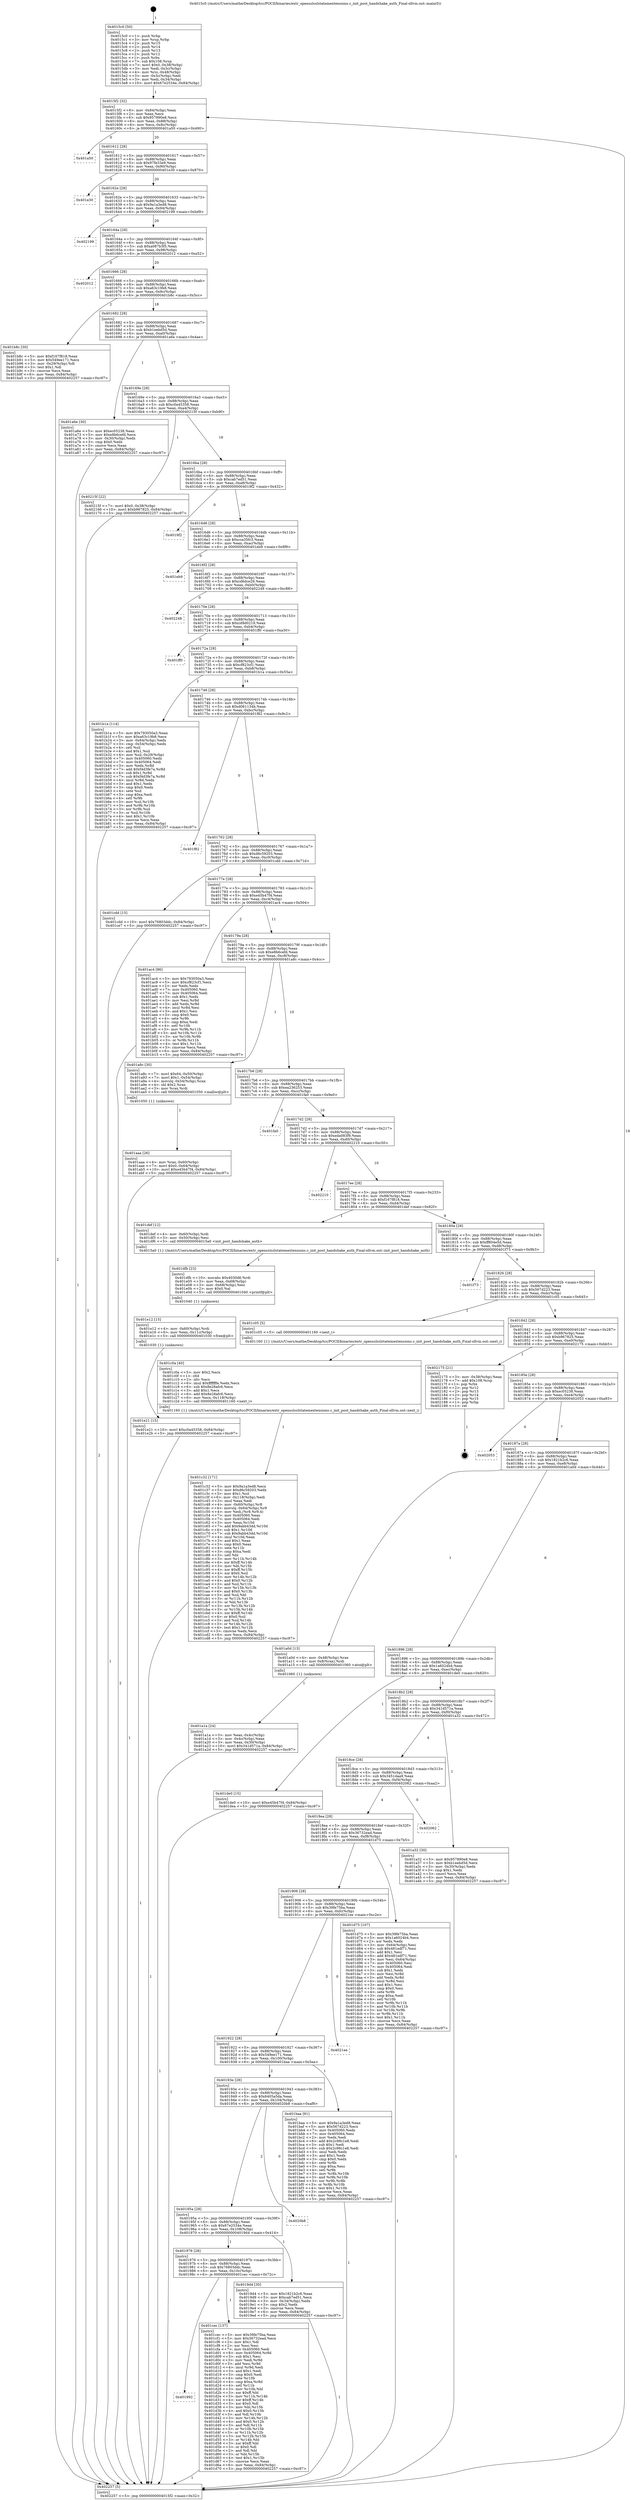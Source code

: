 digraph "0x4015c0" {
  label = "0x4015c0 (/mnt/c/Users/mathe/Desktop/tcc/POCII/binaries/extr_opensslsslstatemextensions.c_init_post_handshake_auth_Final-ollvm.out::main(0))"
  labelloc = "t"
  node[shape=record]

  Entry [label="",width=0.3,height=0.3,shape=circle,fillcolor=black,style=filled]
  "0x4015f2" [label="{
     0x4015f2 [32]\l
     | [instrs]\l
     &nbsp;&nbsp;0x4015f2 \<+6\>: mov -0x84(%rbp),%eax\l
     &nbsp;&nbsp;0x4015f8 \<+2\>: mov %eax,%ecx\l
     &nbsp;&nbsp;0x4015fa \<+6\>: sub $0x957890e8,%ecx\l
     &nbsp;&nbsp;0x401600 \<+6\>: mov %eax,-0x88(%rbp)\l
     &nbsp;&nbsp;0x401606 \<+6\>: mov %ecx,-0x8c(%rbp)\l
     &nbsp;&nbsp;0x40160c \<+6\>: je 0000000000401a50 \<main+0x490\>\l
  }"]
  "0x401a50" [label="{
     0x401a50\l
  }", style=dashed]
  "0x401612" [label="{
     0x401612 [28]\l
     | [instrs]\l
     &nbsp;&nbsp;0x401612 \<+5\>: jmp 0000000000401617 \<main+0x57\>\l
     &nbsp;&nbsp;0x401617 \<+6\>: mov -0x88(%rbp),%eax\l
     &nbsp;&nbsp;0x40161d \<+5\>: sub $0x97fe33e9,%eax\l
     &nbsp;&nbsp;0x401622 \<+6\>: mov %eax,-0x90(%rbp)\l
     &nbsp;&nbsp;0x401628 \<+6\>: je 0000000000401e30 \<main+0x870\>\l
  }"]
  Exit [label="",width=0.3,height=0.3,shape=circle,fillcolor=black,style=filled,peripheries=2]
  "0x401e30" [label="{
     0x401e30\l
  }", style=dashed]
  "0x40162e" [label="{
     0x40162e [28]\l
     | [instrs]\l
     &nbsp;&nbsp;0x40162e \<+5\>: jmp 0000000000401633 \<main+0x73\>\l
     &nbsp;&nbsp;0x401633 \<+6\>: mov -0x88(%rbp),%eax\l
     &nbsp;&nbsp;0x401639 \<+5\>: sub $0x9a1a3ed8,%eax\l
     &nbsp;&nbsp;0x40163e \<+6\>: mov %eax,-0x94(%rbp)\l
     &nbsp;&nbsp;0x401644 \<+6\>: je 0000000000402199 \<main+0xbd9\>\l
  }"]
  "0x401e21" [label="{
     0x401e21 [15]\l
     | [instrs]\l
     &nbsp;&nbsp;0x401e21 \<+10\>: movl $0xc0a45358,-0x84(%rbp)\l
     &nbsp;&nbsp;0x401e2b \<+5\>: jmp 0000000000402257 \<main+0xc97\>\l
  }"]
  "0x402199" [label="{
     0x402199\l
  }", style=dashed]
  "0x40164a" [label="{
     0x40164a [28]\l
     | [instrs]\l
     &nbsp;&nbsp;0x40164a \<+5\>: jmp 000000000040164f \<main+0x8f\>\l
     &nbsp;&nbsp;0x40164f \<+6\>: mov -0x88(%rbp),%eax\l
     &nbsp;&nbsp;0x401655 \<+5\>: sub $0xa087b3f5,%eax\l
     &nbsp;&nbsp;0x40165a \<+6\>: mov %eax,-0x98(%rbp)\l
     &nbsp;&nbsp;0x401660 \<+6\>: je 0000000000402012 \<main+0xa52\>\l
  }"]
  "0x401e12" [label="{
     0x401e12 [15]\l
     | [instrs]\l
     &nbsp;&nbsp;0x401e12 \<+4\>: mov -0x60(%rbp),%rdi\l
     &nbsp;&nbsp;0x401e16 \<+6\>: mov %eax,-0x11c(%rbp)\l
     &nbsp;&nbsp;0x401e1c \<+5\>: call 0000000000401030 \<free@plt\>\l
     | [calls]\l
     &nbsp;&nbsp;0x401030 \{1\} (unknown)\l
  }"]
  "0x402012" [label="{
     0x402012\l
  }", style=dashed]
  "0x401666" [label="{
     0x401666 [28]\l
     | [instrs]\l
     &nbsp;&nbsp;0x401666 \<+5\>: jmp 000000000040166b \<main+0xab\>\l
     &nbsp;&nbsp;0x40166b \<+6\>: mov -0x88(%rbp),%eax\l
     &nbsp;&nbsp;0x401671 \<+5\>: sub $0xa63c19b8,%eax\l
     &nbsp;&nbsp;0x401676 \<+6\>: mov %eax,-0x9c(%rbp)\l
     &nbsp;&nbsp;0x40167c \<+6\>: je 0000000000401b8c \<main+0x5cc\>\l
  }"]
  "0x401dfb" [label="{
     0x401dfb [23]\l
     | [instrs]\l
     &nbsp;&nbsp;0x401dfb \<+10\>: movabs $0x4030d6,%rdi\l
     &nbsp;&nbsp;0x401e05 \<+3\>: mov %eax,-0x68(%rbp)\l
     &nbsp;&nbsp;0x401e08 \<+3\>: mov -0x68(%rbp),%esi\l
     &nbsp;&nbsp;0x401e0b \<+2\>: mov $0x0,%al\l
     &nbsp;&nbsp;0x401e0d \<+5\>: call 0000000000401040 \<printf@plt\>\l
     | [calls]\l
     &nbsp;&nbsp;0x401040 \{1\} (unknown)\l
  }"]
  "0x401b8c" [label="{
     0x401b8c [30]\l
     | [instrs]\l
     &nbsp;&nbsp;0x401b8c \<+5\>: mov $0xf167f818,%eax\l
     &nbsp;&nbsp;0x401b91 \<+5\>: mov $0x549ee171,%ecx\l
     &nbsp;&nbsp;0x401b96 \<+3\>: mov -0x29(%rbp),%dl\l
     &nbsp;&nbsp;0x401b99 \<+3\>: test $0x1,%dl\l
     &nbsp;&nbsp;0x401b9c \<+3\>: cmovne %ecx,%eax\l
     &nbsp;&nbsp;0x401b9f \<+6\>: mov %eax,-0x84(%rbp)\l
     &nbsp;&nbsp;0x401ba5 \<+5\>: jmp 0000000000402257 \<main+0xc97\>\l
  }"]
  "0x401682" [label="{
     0x401682 [28]\l
     | [instrs]\l
     &nbsp;&nbsp;0x401682 \<+5\>: jmp 0000000000401687 \<main+0xc7\>\l
     &nbsp;&nbsp;0x401687 \<+6\>: mov -0x88(%rbp),%eax\l
     &nbsp;&nbsp;0x40168d \<+5\>: sub $0xb1eebd5d,%eax\l
     &nbsp;&nbsp;0x401692 \<+6\>: mov %eax,-0xa0(%rbp)\l
     &nbsp;&nbsp;0x401698 \<+6\>: je 0000000000401a6e \<main+0x4ae\>\l
  }"]
  "0x401992" [label="{
     0x401992\l
  }", style=dashed]
  "0x401a6e" [label="{
     0x401a6e [30]\l
     | [instrs]\l
     &nbsp;&nbsp;0x401a6e \<+5\>: mov $0xec05238,%eax\l
     &nbsp;&nbsp;0x401a73 \<+5\>: mov $0xe8b6cefd,%ecx\l
     &nbsp;&nbsp;0x401a78 \<+3\>: mov -0x30(%rbp),%edx\l
     &nbsp;&nbsp;0x401a7b \<+3\>: cmp $0x0,%edx\l
     &nbsp;&nbsp;0x401a7e \<+3\>: cmove %ecx,%eax\l
     &nbsp;&nbsp;0x401a81 \<+6\>: mov %eax,-0x84(%rbp)\l
     &nbsp;&nbsp;0x401a87 \<+5\>: jmp 0000000000402257 \<main+0xc97\>\l
  }"]
  "0x40169e" [label="{
     0x40169e [28]\l
     | [instrs]\l
     &nbsp;&nbsp;0x40169e \<+5\>: jmp 00000000004016a3 \<main+0xe3\>\l
     &nbsp;&nbsp;0x4016a3 \<+6\>: mov -0x88(%rbp),%eax\l
     &nbsp;&nbsp;0x4016a9 \<+5\>: sub $0xc0a45358,%eax\l
     &nbsp;&nbsp;0x4016ae \<+6\>: mov %eax,-0xa4(%rbp)\l
     &nbsp;&nbsp;0x4016b4 \<+6\>: je 000000000040215f \<main+0xb9f\>\l
  }"]
  "0x401cec" [label="{
     0x401cec [137]\l
     | [instrs]\l
     &nbsp;&nbsp;0x401cec \<+5\>: mov $0x39fe75ba,%eax\l
     &nbsp;&nbsp;0x401cf1 \<+5\>: mov $0x36732ead,%ecx\l
     &nbsp;&nbsp;0x401cf6 \<+2\>: mov $0x1,%dl\l
     &nbsp;&nbsp;0x401cf8 \<+2\>: xor %esi,%esi\l
     &nbsp;&nbsp;0x401cfa \<+7\>: mov 0x405060,%edi\l
     &nbsp;&nbsp;0x401d01 \<+8\>: mov 0x405064,%r8d\l
     &nbsp;&nbsp;0x401d09 \<+3\>: sub $0x1,%esi\l
     &nbsp;&nbsp;0x401d0c \<+3\>: mov %edi,%r9d\l
     &nbsp;&nbsp;0x401d0f \<+3\>: add %esi,%r9d\l
     &nbsp;&nbsp;0x401d12 \<+4\>: imul %r9d,%edi\l
     &nbsp;&nbsp;0x401d16 \<+3\>: and $0x1,%edi\l
     &nbsp;&nbsp;0x401d19 \<+3\>: cmp $0x0,%edi\l
     &nbsp;&nbsp;0x401d1c \<+4\>: sete %r10b\l
     &nbsp;&nbsp;0x401d20 \<+4\>: cmp $0xa,%r8d\l
     &nbsp;&nbsp;0x401d24 \<+4\>: setl %r11b\l
     &nbsp;&nbsp;0x401d28 \<+3\>: mov %r10b,%bl\l
     &nbsp;&nbsp;0x401d2b \<+3\>: xor $0xff,%bl\l
     &nbsp;&nbsp;0x401d2e \<+3\>: mov %r11b,%r14b\l
     &nbsp;&nbsp;0x401d31 \<+4\>: xor $0xff,%r14b\l
     &nbsp;&nbsp;0x401d35 \<+3\>: xor $0x0,%dl\l
     &nbsp;&nbsp;0x401d38 \<+3\>: mov %bl,%r15b\l
     &nbsp;&nbsp;0x401d3b \<+4\>: and $0x0,%r15b\l
     &nbsp;&nbsp;0x401d3f \<+3\>: and %dl,%r10b\l
     &nbsp;&nbsp;0x401d42 \<+3\>: mov %r14b,%r12b\l
     &nbsp;&nbsp;0x401d45 \<+4\>: and $0x0,%r12b\l
     &nbsp;&nbsp;0x401d49 \<+3\>: and %dl,%r11b\l
     &nbsp;&nbsp;0x401d4c \<+3\>: or %r10b,%r15b\l
     &nbsp;&nbsp;0x401d4f \<+3\>: or %r11b,%r12b\l
     &nbsp;&nbsp;0x401d52 \<+3\>: xor %r12b,%r15b\l
     &nbsp;&nbsp;0x401d55 \<+3\>: or %r14b,%bl\l
     &nbsp;&nbsp;0x401d58 \<+3\>: xor $0xff,%bl\l
     &nbsp;&nbsp;0x401d5b \<+3\>: or $0x0,%dl\l
     &nbsp;&nbsp;0x401d5e \<+2\>: and %dl,%bl\l
     &nbsp;&nbsp;0x401d60 \<+3\>: or %bl,%r15b\l
     &nbsp;&nbsp;0x401d63 \<+4\>: test $0x1,%r15b\l
     &nbsp;&nbsp;0x401d67 \<+3\>: cmovne %ecx,%eax\l
     &nbsp;&nbsp;0x401d6a \<+6\>: mov %eax,-0x84(%rbp)\l
     &nbsp;&nbsp;0x401d70 \<+5\>: jmp 0000000000402257 \<main+0xc97\>\l
  }"]
  "0x40215f" [label="{
     0x40215f [22]\l
     | [instrs]\l
     &nbsp;&nbsp;0x40215f \<+7\>: movl $0x0,-0x38(%rbp)\l
     &nbsp;&nbsp;0x402166 \<+10\>: movl $0xb967825,-0x84(%rbp)\l
     &nbsp;&nbsp;0x402170 \<+5\>: jmp 0000000000402257 \<main+0xc97\>\l
  }"]
  "0x4016ba" [label="{
     0x4016ba [28]\l
     | [instrs]\l
     &nbsp;&nbsp;0x4016ba \<+5\>: jmp 00000000004016bf \<main+0xff\>\l
     &nbsp;&nbsp;0x4016bf \<+6\>: mov -0x88(%rbp),%eax\l
     &nbsp;&nbsp;0x4016c5 \<+5\>: sub $0xcab7ed51,%eax\l
     &nbsp;&nbsp;0x4016ca \<+6\>: mov %eax,-0xa8(%rbp)\l
     &nbsp;&nbsp;0x4016d0 \<+6\>: je 00000000004019f2 \<main+0x432\>\l
  }"]
  "0x401c32" [label="{
     0x401c32 [171]\l
     | [instrs]\l
     &nbsp;&nbsp;0x401c32 \<+5\>: mov $0x9a1a3ed8,%ecx\l
     &nbsp;&nbsp;0x401c37 \<+5\>: mov $0xd6c59203,%edx\l
     &nbsp;&nbsp;0x401c3c \<+3\>: mov $0x1,%sil\l
     &nbsp;&nbsp;0x401c3f \<+6\>: mov -0x118(%rbp),%edi\l
     &nbsp;&nbsp;0x401c45 \<+3\>: imul %eax,%edi\l
     &nbsp;&nbsp;0x401c48 \<+4\>: mov -0x60(%rbp),%r8\l
     &nbsp;&nbsp;0x401c4c \<+4\>: movslq -0x64(%rbp),%r9\l
     &nbsp;&nbsp;0x401c50 \<+4\>: mov %edi,(%r8,%r9,4)\l
     &nbsp;&nbsp;0x401c54 \<+7\>: mov 0x405060,%eax\l
     &nbsp;&nbsp;0x401c5b \<+7\>: mov 0x405064,%edi\l
     &nbsp;&nbsp;0x401c62 \<+3\>: mov %eax,%r10d\l
     &nbsp;&nbsp;0x401c65 \<+7\>: add $0x9abb43dd,%r10d\l
     &nbsp;&nbsp;0x401c6c \<+4\>: sub $0x1,%r10d\l
     &nbsp;&nbsp;0x401c70 \<+7\>: sub $0x9abb43dd,%r10d\l
     &nbsp;&nbsp;0x401c77 \<+4\>: imul %r10d,%eax\l
     &nbsp;&nbsp;0x401c7b \<+3\>: and $0x1,%eax\l
     &nbsp;&nbsp;0x401c7e \<+3\>: cmp $0x0,%eax\l
     &nbsp;&nbsp;0x401c81 \<+4\>: sete %r11b\l
     &nbsp;&nbsp;0x401c85 \<+3\>: cmp $0xa,%edi\l
     &nbsp;&nbsp;0x401c88 \<+3\>: setl %bl\l
     &nbsp;&nbsp;0x401c8b \<+3\>: mov %r11b,%r14b\l
     &nbsp;&nbsp;0x401c8e \<+4\>: xor $0xff,%r14b\l
     &nbsp;&nbsp;0x401c92 \<+3\>: mov %bl,%r15b\l
     &nbsp;&nbsp;0x401c95 \<+4\>: xor $0xff,%r15b\l
     &nbsp;&nbsp;0x401c99 \<+4\>: xor $0x0,%sil\l
     &nbsp;&nbsp;0x401c9d \<+3\>: mov %r14b,%r12b\l
     &nbsp;&nbsp;0x401ca0 \<+4\>: and $0x0,%r12b\l
     &nbsp;&nbsp;0x401ca4 \<+3\>: and %sil,%r11b\l
     &nbsp;&nbsp;0x401ca7 \<+3\>: mov %r15b,%r13b\l
     &nbsp;&nbsp;0x401caa \<+4\>: and $0x0,%r13b\l
     &nbsp;&nbsp;0x401cae \<+3\>: and %sil,%bl\l
     &nbsp;&nbsp;0x401cb1 \<+3\>: or %r11b,%r12b\l
     &nbsp;&nbsp;0x401cb4 \<+3\>: or %bl,%r13b\l
     &nbsp;&nbsp;0x401cb7 \<+3\>: xor %r13b,%r12b\l
     &nbsp;&nbsp;0x401cba \<+3\>: or %r15b,%r14b\l
     &nbsp;&nbsp;0x401cbd \<+4\>: xor $0xff,%r14b\l
     &nbsp;&nbsp;0x401cc1 \<+4\>: or $0x0,%sil\l
     &nbsp;&nbsp;0x401cc5 \<+3\>: and %sil,%r14b\l
     &nbsp;&nbsp;0x401cc8 \<+3\>: or %r14b,%r12b\l
     &nbsp;&nbsp;0x401ccb \<+4\>: test $0x1,%r12b\l
     &nbsp;&nbsp;0x401ccf \<+3\>: cmovne %edx,%ecx\l
     &nbsp;&nbsp;0x401cd2 \<+6\>: mov %ecx,-0x84(%rbp)\l
     &nbsp;&nbsp;0x401cd8 \<+5\>: jmp 0000000000402257 \<main+0xc97\>\l
  }"]
  "0x4019f2" [label="{
     0x4019f2\l
  }", style=dashed]
  "0x4016d6" [label="{
     0x4016d6 [28]\l
     | [instrs]\l
     &nbsp;&nbsp;0x4016d6 \<+5\>: jmp 00000000004016db \<main+0x11b\>\l
     &nbsp;&nbsp;0x4016db \<+6\>: mov -0x88(%rbp),%eax\l
     &nbsp;&nbsp;0x4016e1 \<+5\>: sub $0xcca35fc3,%eax\l
     &nbsp;&nbsp;0x4016e6 \<+6\>: mov %eax,-0xac(%rbp)\l
     &nbsp;&nbsp;0x4016ec \<+6\>: je 0000000000401eb9 \<main+0x8f9\>\l
  }"]
  "0x401c0a" [label="{
     0x401c0a [40]\l
     | [instrs]\l
     &nbsp;&nbsp;0x401c0a \<+5\>: mov $0x2,%ecx\l
     &nbsp;&nbsp;0x401c0f \<+1\>: cltd\l
     &nbsp;&nbsp;0x401c10 \<+2\>: idiv %ecx\l
     &nbsp;&nbsp;0x401c12 \<+6\>: imul $0xfffffffe,%edx,%ecx\l
     &nbsp;&nbsp;0x401c18 \<+6\>: sub $0x8e28afc6,%ecx\l
     &nbsp;&nbsp;0x401c1e \<+3\>: add $0x1,%ecx\l
     &nbsp;&nbsp;0x401c21 \<+6\>: add $0x8e28afc6,%ecx\l
     &nbsp;&nbsp;0x401c27 \<+6\>: mov %ecx,-0x118(%rbp)\l
     &nbsp;&nbsp;0x401c2d \<+5\>: call 0000000000401160 \<next_i\>\l
     | [calls]\l
     &nbsp;&nbsp;0x401160 \{1\} (/mnt/c/Users/mathe/Desktop/tcc/POCII/binaries/extr_opensslsslstatemextensions.c_init_post_handshake_auth_Final-ollvm.out::next_i)\l
  }"]
  "0x401eb9" [label="{
     0x401eb9\l
  }", style=dashed]
  "0x4016f2" [label="{
     0x4016f2 [28]\l
     | [instrs]\l
     &nbsp;&nbsp;0x4016f2 \<+5\>: jmp 00000000004016f7 \<main+0x137\>\l
     &nbsp;&nbsp;0x4016f7 \<+6\>: mov -0x88(%rbp),%eax\l
     &nbsp;&nbsp;0x4016fd \<+5\>: sub $0xcd6dce29,%eax\l
     &nbsp;&nbsp;0x401702 \<+6\>: mov %eax,-0xb0(%rbp)\l
     &nbsp;&nbsp;0x401708 \<+6\>: je 0000000000402248 \<main+0xc88\>\l
  }"]
  "0x401aaa" [label="{
     0x401aaa [26]\l
     | [instrs]\l
     &nbsp;&nbsp;0x401aaa \<+4\>: mov %rax,-0x60(%rbp)\l
     &nbsp;&nbsp;0x401aae \<+7\>: movl $0x0,-0x64(%rbp)\l
     &nbsp;&nbsp;0x401ab5 \<+10\>: movl $0xe45b47f4,-0x84(%rbp)\l
     &nbsp;&nbsp;0x401abf \<+5\>: jmp 0000000000402257 \<main+0xc97\>\l
  }"]
  "0x402248" [label="{
     0x402248\l
  }", style=dashed]
  "0x40170e" [label="{
     0x40170e [28]\l
     | [instrs]\l
     &nbsp;&nbsp;0x40170e \<+5\>: jmp 0000000000401713 \<main+0x153\>\l
     &nbsp;&nbsp;0x401713 \<+6\>: mov -0x88(%rbp),%eax\l
     &nbsp;&nbsp;0x401719 \<+5\>: sub $0xcd9d0219,%eax\l
     &nbsp;&nbsp;0x40171e \<+6\>: mov %eax,-0xb4(%rbp)\l
     &nbsp;&nbsp;0x401724 \<+6\>: je 0000000000401ff0 \<main+0xa30\>\l
  }"]
  "0x401a1a" [label="{
     0x401a1a [24]\l
     | [instrs]\l
     &nbsp;&nbsp;0x401a1a \<+3\>: mov %eax,-0x4c(%rbp)\l
     &nbsp;&nbsp;0x401a1d \<+3\>: mov -0x4c(%rbp),%eax\l
     &nbsp;&nbsp;0x401a20 \<+3\>: mov %eax,-0x30(%rbp)\l
     &nbsp;&nbsp;0x401a23 \<+10\>: movl $0x341d571a,-0x84(%rbp)\l
     &nbsp;&nbsp;0x401a2d \<+5\>: jmp 0000000000402257 \<main+0xc97\>\l
  }"]
  "0x401ff0" [label="{
     0x401ff0\l
  }", style=dashed]
  "0x40172a" [label="{
     0x40172a [28]\l
     | [instrs]\l
     &nbsp;&nbsp;0x40172a \<+5\>: jmp 000000000040172f \<main+0x16f\>\l
     &nbsp;&nbsp;0x40172f \<+6\>: mov -0x88(%rbp),%eax\l
     &nbsp;&nbsp;0x401735 \<+5\>: sub $0xcf823cf1,%eax\l
     &nbsp;&nbsp;0x40173a \<+6\>: mov %eax,-0xb8(%rbp)\l
     &nbsp;&nbsp;0x401740 \<+6\>: je 0000000000401b1a \<main+0x55a\>\l
  }"]
  "0x4015c0" [label="{
     0x4015c0 [50]\l
     | [instrs]\l
     &nbsp;&nbsp;0x4015c0 \<+1\>: push %rbp\l
     &nbsp;&nbsp;0x4015c1 \<+3\>: mov %rsp,%rbp\l
     &nbsp;&nbsp;0x4015c4 \<+2\>: push %r15\l
     &nbsp;&nbsp;0x4015c6 \<+2\>: push %r14\l
     &nbsp;&nbsp;0x4015c8 \<+2\>: push %r13\l
     &nbsp;&nbsp;0x4015ca \<+2\>: push %r12\l
     &nbsp;&nbsp;0x4015cc \<+1\>: push %rbx\l
     &nbsp;&nbsp;0x4015cd \<+7\>: sub $0x108,%rsp\l
     &nbsp;&nbsp;0x4015d4 \<+7\>: movl $0x0,-0x38(%rbp)\l
     &nbsp;&nbsp;0x4015db \<+3\>: mov %edi,-0x3c(%rbp)\l
     &nbsp;&nbsp;0x4015de \<+4\>: mov %rsi,-0x48(%rbp)\l
     &nbsp;&nbsp;0x4015e2 \<+3\>: mov -0x3c(%rbp),%edi\l
     &nbsp;&nbsp;0x4015e5 \<+3\>: mov %edi,-0x34(%rbp)\l
     &nbsp;&nbsp;0x4015e8 \<+10\>: movl $0x67e2534e,-0x84(%rbp)\l
  }"]
  "0x401b1a" [label="{
     0x401b1a [114]\l
     | [instrs]\l
     &nbsp;&nbsp;0x401b1a \<+5\>: mov $0x793050a3,%eax\l
     &nbsp;&nbsp;0x401b1f \<+5\>: mov $0xa63c19b8,%ecx\l
     &nbsp;&nbsp;0x401b24 \<+3\>: mov -0x64(%rbp),%edx\l
     &nbsp;&nbsp;0x401b27 \<+3\>: cmp -0x54(%rbp),%edx\l
     &nbsp;&nbsp;0x401b2a \<+4\>: setl %sil\l
     &nbsp;&nbsp;0x401b2e \<+4\>: and $0x1,%sil\l
     &nbsp;&nbsp;0x401b32 \<+4\>: mov %sil,-0x29(%rbp)\l
     &nbsp;&nbsp;0x401b36 \<+7\>: mov 0x405060,%edx\l
     &nbsp;&nbsp;0x401b3d \<+7\>: mov 0x405064,%edi\l
     &nbsp;&nbsp;0x401b44 \<+3\>: mov %edx,%r8d\l
     &nbsp;&nbsp;0x401b47 \<+7\>: add $0xf4d3fe7a,%r8d\l
     &nbsp;&nbsp;0x401b4e \<+4\>: sub $0x1,%r8d\l
     &nbsp;&nbsp;0x401b52 \<+7\>: sub $0xf4d3fe7a,%r8d\l
     &nbsp;&nbsp;0x401b59 \<+4\>: imul %r8d,%edx\l
     &nbsp;&nbsp;0x401b5d \<+3\>: and $0x1,%edx\l
     &nbsp;&nbsp;0x401b60 \<+3\>: cmp $0x0,%edx\l
     &nbsp;&nbsp;0x401b63 \<+4\>: sete %sil\l
     &nbsp;&nbsp;0x401b67 \<+3\>: cmp $0xa,%edi\l
     &nbsp;&nbsp;0x401b6a \<+4\>: setl %r9b\l
     &nbsp;&nbsp;0x401b6e \<+3\>: mov %sil,%r10b\l
     &nbsp;&nbsp;0x401b71 \<+3\>: and %r9b,%r10b\l
     &nbsp;&nbsp;0x401b74 \<+3\>: xor %r9b,%sil\l
     &nbsp;&nbsp;0x401b77 \<+3\>: or %sil,%r10b\l
     &nbsp;&nbsp;0x401b7a \<+4\>: test $0x1,%r10b\l
     &nbsp;&nbsp;0x401b7e \<+3\>: cmovne %ecx,%eax\l
     &nbsp;&nbsp;0x401b81 \<+6\>: mov %eax,-0x84(%rbp)\l
     &nbsp;&nbsp;0x401b87 \<+5\>: jmp 0000000000402257 \<main+0xc97\>\l
  }"]
  "0x401746" [label="{
     0x401746 [28]\l
     | [instrs]\l
     &nbsp;&nbsp;0x401746 \<+5\>: jmp 000000000040174b \<main+0x18b\>\l
     &nbsp;&nbsp;0x40174b \<+6\>: mov -0x88(%rbp),%eax\l
     &nbsp;&nbsp;0x401751 \<+5\>: sub $0xd061134b,%eax\l
     &nbsp;&nbsp;0x401756 \<+6\>: mov %eax,-0xbc(%rbp)\l
     &nbsp;&nbsp;0x40175c \<+6\>: je 0000000000401f82 \<main+0x9c2\>\l
  }"]
  "0x402257" [label="{
     0x402257 [5]\l
     | [instrs]\l
     &nbsp;&nbsp;0x402257 \<+5\>: jmp 00000000004015f2 \<main+0x32\>\l
  }"]
  "0x401f82" [label="{
     0x401f82\l
  }", style=dashed]
  "0x401762" [label="{
     0x401762 [28]\l
     | [instrs]\l
     &nbsp;&nbsp;0x401762 \<+5\>: jmp 0000000000401767 \<main+0x1a7\>\l
     &nbsp;&nbsp;0x401767 \<+6\>: mov -0x88(%rbp),%eax\l
     &nbsp;&nbsp;0x40176d \<+5\>: sub $0xd6c59203,%eax\l
     &nbsp;&nbsp;0x401772 \<+6\>: mov %eax,-0xc0(%rbp)\l
     &nbsp;&nbsp;0x401778 \<+6\>: je 0000000000401cdd \<main+0x71d\>\l
  }"]
  "0x401976" [label="{
     0x401976 [28]\l
     | [instrs]\l
     &nbsp;&nbsp;0x401976 \<+5\>: jmp 000000000040197b \<main+0x3bb\>\l
     &nbsp;&nbsp;0x40197b \<+6\>: mov -0x88(%rbp),%eax\l
     &nbsp;&nbsp;0x401981 \<+5\>: sub $0x76803ddc,%eax\l
     &nbsp;&nbsp;0x401986 \<+6\>: mov %eax,-0x10c(%rbp)\l
     &nbsp;&nbsp;0x40198c \<+6\>: je 0000000000401cec \<main+0x72c\>\l
  }"]
  "0x401cdd" [label="{
     0x401cdd [15]\l
     | [instrs]\l
     &nbsp;&nbsp;0x401cdd \<+10\>: movl $0x76803ddc,-0x84(%rbp)\l
     &nbsp;&nbsp;0x401ce7 \<+5\>: jmp 0000000000402257 \<main+0xc97\>\l
  }"]
  "0x40177e" [label="{
     0x40177e [28]\l
     | [instrs]\l
     &nbsp;&nbsp;0x40177e \<+5\>: jmp 0000000000401783 \<main+0x1c3\>\l
     &nbsp;&nbsp;0x401783 \<+6\>: mov -0x88(%rbp),%eax\l
     &nbsp;&nbsp;0x401789 \<+5\>: sub $0xe45b47f4,%eax\l
     &nbsp;&nbsp;0x40178e \<+6\>: mov %eax,-0xc4(%rbp)\l
     &nbsp;&nbsp;0x401794 \<+6\>: je 0000000000401ac4 \<main+0x504\>\l
  }"]
  "0x4019d4" [label="{
     0x4019d4 [30]\l
     | [instrs]\l
     &nbsp;&nbsp;0x4019d4 \<+5\>: mov $0x1821b2c6,%eax\l
     &nbsp;&nbsp;0x4019d9 \<+5\>: mov $0xcab7ed51,%ecx\l
     &nbsp;&nbsp;0x4019de \<+3\>: mov -0x34(%rbp),%edx\l
     &nbsp;&nbsp;0x4019e1 \<+3\>: cmp $0x2,%edx\l
     &nbsp;&nbsp;0x4019e4 \<+3\>: cmovne %ecx,%eax\l
     &nbsp;&nbsp;0x4019e7 \<+6\>: mov %eax,-0x84(%rbp)\l
     &nbsp;&nbsp;0x4019ed \<+5\>: jmp 0000000000402257 \<main+0xc97\>\l
  }"]
  "0x401ac4" [label="{
     0x401ac4 [86]\l
     | [instrs]\l
     &nbsp;&nbsp;0x401ac4 \<+5\>: mov $0x793050a3,%eax\l
     &nbsp;&nbsp;0x401ac9 \<+5\>: mov $0xcf823cf1,%ecx\l
     &nbsp;&nbsp;0x401ace \<+2\>: xor %edx,%edx\l
     &nbsp;&nbsp;0x401ad0 \<+7\>: mov 0x405060,%esi\l
     &nbsp;&nbsp;0x401ad7 \<+7\>: mov 0x405064,%edi\l
     &nbsp;&nbsp;0x401ade \<+3\>: sub $0x1,%edx\l
     &nbsp;&nbsp;0x401ae1 \<+3\>: mov %esi,%r8d\l
     &nbsp;&nbsp;0x401ae4 \<+3\>: add %edx,%r8d\l
     &nbsp;&nbsp;0x401ae7 \<+4\>: imul %r8d,%esi\l
     &nbsp;&nbsp;0x401aeb \<+3\>: and $0x1,%esi\l
     &nbsp;&nbsp;0x401aee \<+3\>: cmp $0x0,%esi\l
     &nbsp;&nbsp;0x401af1 \<+4\>: sete %r9b\l
     &nbsp;&nbsp;0x401af5 \<+3\>: cmp $0xa,%edi\l
     &nbsp;&nbsp;0x401af8 \<+4\>: setl %r10b\l
     &nbsp;&nbsp;0x401afc \<+3\>: mov %r9b,%r11b\l
     &nbsp;&nbsp;0x401aff \<+3\>: and %r10b,%r11b\l
     &nbsp;&nbsp;0x401b02 \<+3\>: xor %r10b,%r9b\l
     &nbsp;&nbsp;0x401b05 \<+3\>: or %r9b,%r11b\l
     &nbsp;&nbsp;0x401b08 \<+4\>: test $0x1,%r11b\l
     &nbsp;&nbsp;0x401b0c \<+3\>: cmovne %ecx,%eax\l
     &nbsp;&nbsp;0x401b0f \<+6\>: mov %eax,-0x84(%rbp)\l
     &nbsp;&nbsp;0x401b15 \<+5\>: jmp 0000000000402257 \<main+0xc97\>\l
  }"]
  "0x40179a" [label="{
     0x40179a [28]\l
     | [instrs]\l
     &nbsp;&nbsp;0x40179a \<+5\>: jmp 000000000040179f \<main+0x1df\>\l
     &nbsp;&nbsp;0x40179f \<+6\>: mov -0x88(%rbp),%eax\l
     &nbsp;&nbsp;0x4017a5 \<+5\>: sub $0xe8b6cefd,%eax\l
     &nbsp;&nbsp;0x4017aa \<+6\>: mov %eax,-0xc8(%rbp)\l
     &nbsp;&nbsp;0x4017b0 \<+6\>: je 0000000000401a8c \<main+0x4cc\>\l
  }"]
  "0x40195a" [label="{
     0x40195a [28]\l
     | [instrs]\l
     &nbsp;&nbsp;0x40195a \<+5\>: jmp 000000000040195f \<main+0x39f\>\l
     &nbsp;&nbsp;0x40195f \<+6\>: mov -0x88(%rbp),%eax\l
     &nbsp;&nbsp;0x401965 \<+5\>: sub $0x67e2534e,%eax\l
     &nbsp;&nbsp;0x40196a \<+6\>: mov %eax,-0x108(%rbp)\l
     &nbsp;&nbsp;0x401970 \<+6\>: je 00000000004019d4 \<main+0x414\>\l
  }"]
  "0x401a8c" [label="{
     0x401a8c [30]\l
     | [instrs]\l
     &nbsp;&nbsp;0x401a8c \<+7\>: movl $0x64,-0x50(%rbp)\l
     &nbsp;&nbsp;0x401a93 \<+7\>: movl $0x1,-0x54(%rbp)\l
     &nbsp;&nbsp;0x401a9a \<+4\>: movslq -0x54(%rbp),%rax\l
     &nbsp;&nbsp;0x401a9e \<+4\>: shl $0x2,%rax\l
     &nbsp;&nbsp;0x401aa2 \<+3\>: mov %rax,%rdi\l
     &nbsp;&nbsp;0x401aa5 \<+5\>: call 0000000000401050 \<malloc@plt\>\l
     | [calls]\l
     &nbsp;&nbsp;0x401050 \{1\} (unknown)\l
  }"]
  "0x4017b6" [label="{
     0x4017b6 [28]\l
     | [instrs]\l
     &nbsp;&nbsp;0x4017b6 \<+5\>: jmp 00000000004017bb \<main+0x1fb\>\l
     &nbsp;&nbsp;0x4017bb \<+6\>: mov -0x88(%rbp),%eax\l
     &nbsp;&nbsp;0x4017c1 \<+5\>: sub $0xea236253,%eax\l
     &nbsp;&nbsp;0x4017c6 \<+6\>: mov %eax,-0xcc(%rbp)\l
     &nbsp;&nbsp;0x4017cc \<+6\>: je 0000000000401fa0 \<main+0x9e0\>\l
  }"]
  "0x4020b8" [label="{
     0x4020b8\l
  }", style=dashed]
  "0x401fa0" [label="{
     0x401fa0\l
  }", style=dashed]
  "0x4017d2" [label="{
     0x4017d2 [28]\l
     | [instrs]\l
     &nbsp;&nbsp;0x4017d2 \<+5\>: jmp 00000000004017d7 \<main+0x217\>\l
     &nbsp;&nbsp;0x4017d7 \<+6\>: mov -0x88(%rbp),%eax\l
     &nbsp;&nbsp;0x4017dd \<+5\>: sub $0xeda083f9,%eax\l
     &nbsp;&nbsp;0x4017e2 \<+6\>: mov %eax,-0xd0(%rbp)\l
     &nbsp;&nbsp;0x4017e8 \<+6\>: je 0000000000402210 \<main+0xc50\>\l
  }"]
  "0x40193e" [label="{
     0x40193e [28]\l
     | [instrs]\l
     &nbsp;&nbsp;0x40193e \<+5\>: jmp 0000000000401943 \<main+0x383\>\l
     &nbsp;&nbsp;0x401943 \<+6\>: mov -0x88(%rbp),%eax\l
     &nbsp;&nbsp;0x401949 \<+5\>: sub $0x6405a5da,%eax\l
     &nbsp;&nbsp;0x40194e \<+6\>: mov %eax,-0x104(%rbp)\l
     &nbsp;&nbsp;0x401954 \<+6\>: je 00000000004020b8 \<main+0xaf8\>\l
  }"]
  "0x402210" [label="{
     0x402210\l
  }", style=dashed]
  "0x4017ee" [label="{
     0x4017ee [28]\l
     | [instrs]\l
     &nbsp;&nbsp;0x4017ee \<+5\>: jmp 00000000004017f3 \<main+0x233\>\l
     &nbsp;&nbsp;0x4017f3 \<+6\>: mov -0x88(%rbp),%eax\l
     &nbsp;&nbsp;0x4017f9 \<+5\>: sub $0xf167f818,%eax\l
     &nbsp;&nbsp;0x4017fe \<+6\>: mov %eax,-0xd4(%rbp)\l
     &nbsp;&nbsp;0x401804 \<+6\>: je 0000000000401def \<main+0x82f\>\l
  }"]
  "0x401baa" [label="{
     0x401baa [91]\l
     | [instrs]\l
     &nbsp;&nbsp;0x401baa \<+5\>: mov $0x9a1a3ed8,%eax\l
     &nbsp;&nbsp;0x401baf \<+5\>: mov $0x567d223,%ecx\l
     &nbsp;&nbsp;0x401bb4 \<+7\>: mov 0x405060,%edx\l
     &nbsp;&nbsp;0x401bbb \<+7\>: mov 0x405064,%esi\l
     &nbsp;&nbsp;0x401bc2 \<+2\>: mov %edx,%edi\l
     &nbsp;&nbsp;0x401bc4 \<+6\>: add $0x2c98c1e8,%edi\l
     &nbsp;&nbsp;0x401bca \<+3\>: sub $0x1,%edi\l
     &nbsp;&nbsp;0x401bcd \<+6\>: sub $0x2c98c1e8,%edi\l
     &nbsp;&nbsp;0x401bd3 \<+3\>: imul %edi,%edx\l
     &nbsp;&nbsp;0x401bd6 \<+3\>: and $0x1,%edx\l
     &nbsp;&nbsp;0x401bd9 \<+3\>: cmp $0x0,%edx\l
     &nbsp;&nbsp;0x401bdc \<+4\>: sete %r8b\l
     &nbsp;&nbsp;0x401be0 \<+3\>: cmp $0xa,%esi\l
     &nbsp;&nbsp;0x401be3 \<+4\>: setl %r9b\l
     &nbsp;&nbsp;0x401be7 \<+3\>: mov %r8b,%r10b\l
     &nbsp;&nbsp;0x401bea \<+3\>: and %r9b,%r10b\l
     &nbsp;&nbsp;0x401bed \<+3\>: xor %r9b,%r8b\l
     &nbsp;&nbsp;0x401bf0 \<+3\>: or %r8b,%r10b\l
     &nbsp;&nbsp;0x401bf3 \<+4\>: test $0x1,%r10b\l
     &nbsp;&nbsp;0x401bf7 \<+3\>: cmovne %ecx,%eax\l
     &nbsp;&nbsp;0x401bfa \<+6\>: mov %eax,-0x84(%rbp)\l
     &nbsp;&nbsp;0x401c00 \<+5\>: jmp 0000000000402257 \<main+0xc97\>\l
  }"]
  "0x401def" [label="{
     0x401def [12]\l
     | [instrs]\l
     &nbsp;&nbsp;0x401def \<+4\>: mov -0x60(%rbp),%rdi\l
     &nbsp;&nbsp;0x401df3 \<+3\>: mov -0x50(%rbp),%esi\l
     &nbsp;&nbsp;0x401df6 \<+5\>: call 00000000004015a0 \<init_post_handshake_auth\>\l
     | [calls]\l
     &nbsp;&nbsp;0x4015a0 \{1\} (/mnt/c/Users/mathe/Desktop/tcc/POCII/binaries/extr_opensslsslstatemextensions.c_init_post_handshake_auth_Final-ollvm.out::init_post_handshake_auth)\l
  }"]
  "0x40180a" [label="{
     0x40180a [28]\l
     | [instrs]\l
     &nbsp;&nbsp;0x40180a \<+5\>: jmp 000000000040180f \<main+0x24f\>\l
     &nbsp;&nbsp;0x40180f \<+6\>: mov -0x88(%rbp),%eax\l
     &nbsp;&nbsp;0x401815 \<+5\>: sub $0xff804e5d,%eax\l
     &nbsp;&nbsp;0x40181a \<+6\>: mov %eax,-0xd8(%rbp)\l
     &nbsp;&nbsp;0x401820 \<+6\>: je 0000000000401f73 \<main+0x9b3\>\l
  }"]
  "0x401922" [label="{
     0x401922 [28]\l
     | [instrs]\l
     &nbsp;&nbsp;0x401922 \<+5\>: jmp 0000000000401927 \<main+0x367\>\l
     &nbsp;&nbsp;0x401927 \<+6\>: mov -0x88(%rbp),%eax\l
     &nbsp;&nbsp;0x40192d \<+5\>: sub $0x549ee171,%eax\l
     &nbsp;&nbsp;0x401932 \<+6\>: mov %eax,-0x100(%rbp)\l
     &nbsp;&nbsp;0x401938 \<+6\>: je 0000000000401baa \<main+0x5ea\>\l
  }"]
  "0x401f73" [label="{
     0x401f73\l
  }", style=dashed]
  "0x401826" [label="{
     0x401826 [28]\l
     | [instrs]\l
     &nbsp;&nbsp;0x401826 \<+5\>: jmp 000000000040182b \<main+0x26b\>\l
     &nbsp;&nbsp;0x40182b \<+6\>: mov -0x88(%rbp),%eax\l
     &nbsp;&nbsp;0x401831 \<+5\>: sub $0x567d223,%eax\l
     &nbsp;&nbsp;0x401836 \<+6\>: mov %eax,-0xdc(%rbp)\l
     &nbsp;&nbsp;0x40183c \<+6\>: je 0000000000401c05 \<main+0x645\>\l
  }"]
  "0x4021ee" [label="{
     0x4021ee\l
  }", style=dashed]
  "0x401c05" [label="{
     0x401c05 [5]\l
     | [instrs]\l
     &nbsp;&nbsp;0x401c05 \<+5\>: call 0000000000401160 \<next_i\>\l
     | [calls]\l
     &nbsp;&nbsp;0x401160 \{1\} (/mnt/c/Users/mathe/Desktop/tcc/POCII/binaries/extr_opensslsslstatemextensions.c_init_post_handshake_auth_Final-ollvm.out::next_i)\l
  }"]
  "0x401842" [label="{
     0x401842 [28]\l
     | [instrs]\l
     &nbsp;&nbsp;0x401842 \<+5\>: jmp 0000000000401847 \<main+0x287\>\l
     &nbsp;&nbsp;0x401847 \<+6\>: mov -0x88(%rbp),%eax\l
     &nbsp;&nbsp;0x40184d \<+5\>: sub $0xb967825,%eax\l
     &nbsp;&nbsp;0x401852 \<+6\>: mov %eax,-0xe0(%rbp)\l
     &nbsp;&nbsp;0x401858 \<+6\>: je 0000000000402175 \<main+0xbb5\>\l
  }"]
  "0x401906" [label="{
     0x401906 [28]\l
     | [instrs]\l
     &nbsp;&nbsp;0x401906 \<+5\>: jmp 000000000040190b \<main+0x34b\>\l
     &nbsp;&nbsp;0x40190b \<+6\>: mov -0x88(%rbp),%eax\l
     &nbsp;&nbsp;0x401911 \<+5\>: sub $0x39fe75ba,%eax\l
     &nbsp;&nbsp;0x401916 \<+6\>: mov %eax,-0xfc(%rbp)\l
     &nbsp;&nbsp;0x40191c \<+6\>: je 00000000004021ee \<main+0xc2e\>\l
  }"]
  "0x402175" [label="{
     0x402175 [21]\l
     | [instrs]\l
     &nbsp;&nbsp;0x402175 \<+3\>: mov -0x38(%rbp),%eax\l
     &nbsp;&nbsp;0x402178 \<+7\>: add $0x108,%rsp\l
     &nbsp;&nbsp;0x40217f \<+1\>: pop %rbx\l
     &nbsp;&nbsp;0x402180 \<+2\>: pop %r12\l
     &nbsp;&nbsp;0x402182 \<+2\>: pop %r13\l
     &nbsp;&nbsp;0x402184 \<+2\>: pop %r14\l
     &nbsp;&nbsp;0x402186 \<+2\>: pop %r15\l
     &nbsp;&nbsp;0x402188 \<+1\>: pop %rbp\l
     &nbsp;&nbsp;0x402189 \<+1\>: ret\l
  }"]
  "0x40185e" [label="{
     0x40185e [28]\l
     | [instrs]\l
     &nbsp;&nbsp;0x40185e \<+5\>: jmp 0000000000401863 \<main+0x2a3\>\l
     &nbsp;&nbsp;0x401863 \<+6\>: mov -0x88(%rbp),%eax\l
     &nbsp;&nbsp;0x401869 \<+5\>: sub $0xec05238,%eax\l
     &nbsp;&nbsp;0x40186e \<+6\>: mov %eax,-0xe4(%rbp)\l
     &nbsp;&nbsp;0x401874 \<+6\>: je 0000000000402053 \<main+0xa93\>\l
  }"]
  "0x401d75" [label="{
     0x401d75 [107]\l
     | [instrs]\l
     &nbsp;&nbsp;0x401d75 \<+5\>: mov $0x39fe75ba,%eax\l
     &nbsp;&nbsp;0x401d7a \<+5\>: mov $0x1a6024b4,%ecx\l
     &nbsp;&nbsp;0x401d7f \<+2\>: xor %edx,%edx\l
     &nbsp;&nbsp;0x401d81 \<+3\>: mov -0x64(%rbp),%esi\l
     &nbsp;&nbsp;0x401d84 \<+6\>: sub $0x481edf71,%esi\l
     &nbsp;&nbsp;0x401d8a \<+3\>: add $0x1,%esi\l
     &nbsp;&nbsp;0x401d8d \<+6\>: add $0x481edf71,%esi\l
     &nbsp;&nbsp;0x401d93 \<+3\>: mov %esi,-0x64(%rbp)\l
     &nbsp;&nbsp;0x401d96 \<+7\>: mov 0x405060,%esi\l
     &nbsp;&nbsp;0x401d9d \<+7\>: mov 0x405064,%edi\l
     &nbsp;&nbsp;0x401da4 \<+3\>: sub $0x1,%edx\l
     &nbsp;&nbsp;0x401da7 \<+3\>: mov %esi,%r8d\l
     &nbsp;&nbsp;0x401daa \<+3\>: add %edx,%r8d\l
     &nbsp;&nbsp;0x401dad \<+4\>: imul %r8d,%esi\l
     &nbsp;&nbsp;0x401db1 \<+3\>: and $0x1,%esi\l
     &nbsp;&nbsp;0x401db4 \<+3\>: cmp $0x0,%esi\l
     &nbsp;&nbsp;0x401db7 \<+4\>: sete %r9b\l
     &nbsp;&nbsp;0x401dbb \<+3\>: cmp $0xa,%edi\l
     &nbsp;&nbsp;0x401dbe \<+4\>: setl %r10b\l
     &nbsp;&nbsp;0x401dc2 \<+3\>: mov %r9b,%r11b\l
     &nbsp;&nbsp;0x401dc5 \<+3\>: and %r10b,%r11b\l
     &nbsp;&nbsp;0x401dc8 \<+3\>: xor %r10b,%r9b\l
     &nbsp;&nbsp;0x401dcb \<+3\>: or %r9b,%r11b\l
     &nbsp;&nbsp;0x401dce \<+4\>: test $0x1,%r11b\l
     &nbsp;&nbsp;0x401dd2 \<+3\>: cmovne %ecx,%eax\l
     &nbsp;&nbsp;0x401dd5 \<+6\>: mov %eax,-0x84(%rbp)\l
     &nbsp;&nbsp;0x401ddb \<+5\>: jmp 0000000000402257 \<main+0xc97\>\l
  }"]
  "0x402053" [label="{
     0x402053\l
  }", style=dashed]
  "0x40187a" [label="{
     0x40187a [28]\l
     | [instrs]\l
     &nbsp;&nbsp;0x40187a \<+5\>: jmp 000000000040187f \<main+0x2bf\>\l
     &nbsp;&nbsp;0x40187f \<+6\>: mov -0x88(%rbp),%eax\l
     &nbsp;&nbsp;0x401885 \<+5\>: sub $0x1821b2c6,%eax\l
     &nbsp;&nbsp;0x40188a \<+6\>: mov %eax,-0xe8(%rbp)\l
     &nbsp;&nbsp;0x401890 \<+6\>: je 0000000000401a0d \<main+0x44d\>\l
  }"]
  "0x4018ea" [label="{
     0x4018ea [28]\l
     | [instrs]\l
     &nbsp;&nbsp;0x4018ea \<+5\>: jmp 00000000004018ef \<main+0x32f\>\l
     &nbsp;&nbsp;0x4018ef \<+6\>: mov -0x88(%rbp),%eax\l
     &nbsp;&nbsp;0x4018f5 \<+5\>: sub $0x36732ead,%eax\l
     &nbsp;&nbsp;0x4018fa \<+6\>: mov %eax,-0xf8(%rbp)\l
     &nbsp;&nbsp;0x401900 \<+6\>: je 0000000000401d75 \<main+0x7b5\>\l
  }"]
  "0x401a0d" [label="{
     0x401a0d [13]\l
     | [instrs]\l
     &nbsp;&nbsp;0x401a0d \<+4\>: mov -0x48(%rbp),%rax\l
     &nbsp;&nbsp;0x401a11 \<+4\>: mov 0x8(%rax),%rdi\l
     &nbsp;&nbsp;0x401a15 \<+5\>: call 0000000000401060 \<atoi@plt\>\l
     | [calls]\l
     &nbsp;&nbsp;0x401060 \{1\} (unknown)\l
  }"]
  "0x401896" [label="{
     0x401896 [28]\l
     | [instrs]\l
     &nbsp;&nbsp;0x401896 \<+5\>: jmp 000000000040189b \<main+0x2db\>\l
     &nbsp;&nbsp;0x40189b \<+6\>: mov -0x88(%rbp),%eax\l
     &nbsp;&nbsp;0x4018a1 \<+5\>: sub $0x1a6024b4,%eax\l
     &nbsp;&nbsp;0x4018a6 \<+6\>: mov %eax,-0xec(%rbp)\l
     &nbsp;&nbsp;0x4018ac \<+6\>: je 0000000000401de0 \<main+0x820\>\l
  }"]
  "0x402062" [label="{
     0x402062\l
  }", style=dashed]
  "0x401de0" [label="{
     0x401de0 [15]\l
     | [instrs]\l
     &nbsp;&nbsp;0x401de0 \<+10\>: movl $0xe45b47f4,-0x84(%rbp)\l
     &nbsp;&nbsp;0x401dea \<+5\>: jmp 0000000000402257 \<main+0xc97\>\l
  }"]
  "0x4018b2" [label="{
     0x4018b2 [28]\l
     | [instrs]\l
     &nbsp;&nbsp;0x4018b2 \<+5\>: jmp 00000000004018b7 \<main+0x2f7\>\l
     &nbsp;&nbsp;0x4018b7 \<+6\>: mov -0x88(%rbp),%eax\l
     &nbsp;&nbsp;0x4018bd \<+5\>: sub $0x341d571a,%eax\l
     &nbsp;&nbsp;0x4018c2 \<+6\>: mov %eax,-0xf0(%rbp)\l
     &nbsp;&nbsp;0x4018c8 \<+6\>: je 0000000000401a32 \<main+0x472\>\l
  }"]
  "0x4018ce" [label="{
     0x4018ce [28]\l
     | [instrs]\l
     &nbsp;&nbsp;0x4018ce \<+5\>: jmp 00000000004018d3 \<main+0x313\>\l
     &nbsp;&nbsp;0x4018d3 \<+6\>: mov -0x88(%rbp),%eax\l
     &nbsp;&nbsp;0x4018d9 \<+5\>: sub $0x3451daa9,%eax\l
     &nbsp;&nbsp;0x4018de \<+6\>: mov %eax,-0xf4(%rbp)\l
     &nbsp;&nbsp;0x4018e4 \<+6\>: je 0000000000402062 \<main+0xaa2\>\l
  }"]
  "0x401a32" [label="{
     0x401a32 [30]\l
     | [instrs]\l
     &nbsp;&nbsp;0x401a32 \<+5\>: mov $0x957890e8,%eax\l
     &nbsp;&nbsp;0x401a37 \<+5\>: mov $0xb1eebd5d,%ecx\l
     &nbsp;&nbsp;0x401a3c \<+3\>: mov -0x30(%rbp),%edx\l
     &nbsp;&nbsp;0x401a3f \<+3\>: cmp $0x1,%edx\l
     &nbsp;&nbsp;0x401a42 \<+3\>: cmovl %ecx,%eax\l
     &nbsp;&nbsp;0x401a45 \<+6\>: mov %eax,-0x84(%rbp)\l
     &nbsp;&nbsp;0x401a4b \<+5\>: jmp 0000000000402257 \<main+0xc97\>\l
  }"]
  Entry -> "0x4015c0" [label=" 1"]
  "0x4015f2" -> "0x401a50" [label=" 0"]
  "0x4015f2" -> "0x401612" [label=" 20"]
  "0x402175" -> Exit [label=" 1"]
  "0x401612" -> "0x401e30" [label=" 0"]
  "0x401612" -> "0x40162e" [label=" 20"]
  "0x40215f" -> "0x402257" [label=" 1"]
  "0x40162e" -> "0x402199" [label=" 0"]
  "0x40162e" -> "0x40164a" [label=" 20"]
  "0x401e21" -> "0x402257" [label=" 1"]
  "0x40164a" -> "0x402012" [label=" 0"]
  "0x40164a" -> "0x401666" [label=" 20"]
  "0x401e12" -> "0x401e21" [label=" 1"]
  "0x401666" -> "0x401b8c" [label=" 2"]
  "0x401666" -> "0x401682" [label=" 18"]
  "0x401dfb" -> "0x401e12" [label=" 1"]
  "0x401682" -> "0x401a6e" [label=" 1"]
  "0x401682" -> "0x40169e" [label=" 17"]
  "0x401def" -> "0x401dfb" [label=" 1"]
  "0x40169e" -> "0x40215f" [label=" 1"]
  "0x40169e" -> "0x4016ba" [label=" 16"]
  "0x401de0" -> "0x402257" [label=" 1"]
  "0x4016ba" -> "0x4019f2" [label=" 0"]
  "0x4016ba" -> "0x4016d6" [label=" 16"]
  "0x401cec" -> "0x402257" [label=" 1"]
  "0x4016d6" -> "0x401eb9" [label=" 0"]
  "0x4016d6" -> "0x4016f2" [label=" 16"]
  "0x401976" -> "0x401992" [label=" 0"]
  "0x4016f2" -> "0x402248" [label=" 0"]
  "0x4016f2" -> "0x40170e" [label=" 16"]
  "0x401976" -> "0x401cec" [label=" 1"]
  "0x40170e" -> "0x401ff0" [label=" 0"]
  "0x40170e" -> "0x40172a" [label=" 16"]
  "0x401d75" -> "0x402257" [label=" 1"]
  "0x40172a" -> "0x401b1a" [label=" 2"]
  "0x40172a" -> "0x401746" [label=" 14"]
  "0x401cdd" -> "0x402257" [label=" 1"]
  "0x401746" -> "0x401f82" [label=" 0"]
  "0x401746" -> "0x401762" [label=" 14"]
  "0x401c32" -> "0x402257" [label=" 1"]
  "0x401762" -> "0x401cdd" [label=" 1"]
  "0x401762" -> "0x40177e" [label=" 13"]
  "0x401c0a" -> "0x401c32" [label=" 1"]
  "0x40177e" -> "0x401ac4" [label=" 2"]
  "0x40177e" -> "0x40179a" [label=" 11"]
  "0x401c05" -> "0x401c0a" [label=" 1"]
  "0x40179a" -> "0x401a8c" [label=" 1"]
  "0x40179a" -> "0x4017b6" [label=" 10"]
  "0x401b8c" -> "0x402257" [label=" 2"]
  "0x4017b6" -> "0x401fa0" [label=" 0"]
  "0x4017b6" -> "0x4017d2" [label=" 10"]
  "0x401b1a" -> "0x402257" [label=" 2"]
  "0x4017d2" -> "0x402210" [label=" 0"]
  "0x4017d2" -> "0x4017ee" [label=" 10"]
  "0x401aaa" -> "0x402257" [label=" 1"]
  "0x4017ee" -> "0x401def" [label=" 1"]
  "0x4017ee" -> "0x40180a" [label=" 9"]
  "0x401a8c" -> "0x401aaa" [label=" 1"]
  "0x40180a" -> "0x401f73" [label=" 0"]
  "0x40180a" -> "0x401826" [label=" 9"]
  "0x401a32" -> "0x402257" [label=" 1"]
  "0x401826" -> "0x401c05" [label=" 1"]
  "0x401826" -> "0x401842" [label=" 8"]
  "0x401a1a" -> "0x402257" [label=" 1"]
  "0x401842" -> "0x402175" [label=" 1"]
  "0x401842" -> "0x40185e" [label=" 7"]
  "0x402257" -> "0x4015f2" [label=" 19"]
  "0x40185e" -> "0x402053" [label=" 0"]
  "0x40185e" -> "0x40187a" [label=" 7"]
  "0x4015c0" -> "0x4015f2" [label=" 1"]
  "0x40187a" -> "0x401a0d" [label=" 1"]
  "0x40187a" -> "0x401896" [label=" 6"]
  "0x40195a" -> "0x401976" [label=" 1"]
  "0x401896" -> "0x401de0" [label=" 1"]
  "0x401896" -> "0x4018b2" [label=" 5"]
  "0x40195a" -> "0x4019d4" [label=" 1"]
  "0x4018b2" -> "0x401a32" [label=" 1"]
  "0x4018b2" -> "0x4018ce" [label=" 4"]
  "0x401baa" -> "0x402257" [label=" 1"]
  "0x4018ce" -> "0x402062" [label=" 0"]
  "0x4018ce" -> "0x4018ea" [label=" 4"]
  "0x4019d4" -> "0x402257" [label=" 1"]
  "0x4018ea" -> "0x401d75" [label=" 1"]
  "0x4018ea" -> "0x401906" [label=" 3"]
  "0x401a0d" -> "0x401a1a" [label=" 1"]
  "0x401906" -> "0x4021ee" [label=" 0"]
  "0x401906" -> "0x401922" [label=" 3"]
  "0x401a6e" -> "0x402257" [label=" 1"]
  "0x401922" -> "0x401baa" [label=" 1"]
  "0x401922" -> "0x40193e" [label=" 2"]
  "0x401ac4" -> "0x402257" [label=" 2"]
  "0x40193e" -> "0x4020b8" [label=" 0"]
  "0x40193e" -> "0x40195a" [label=" 2"]
}
